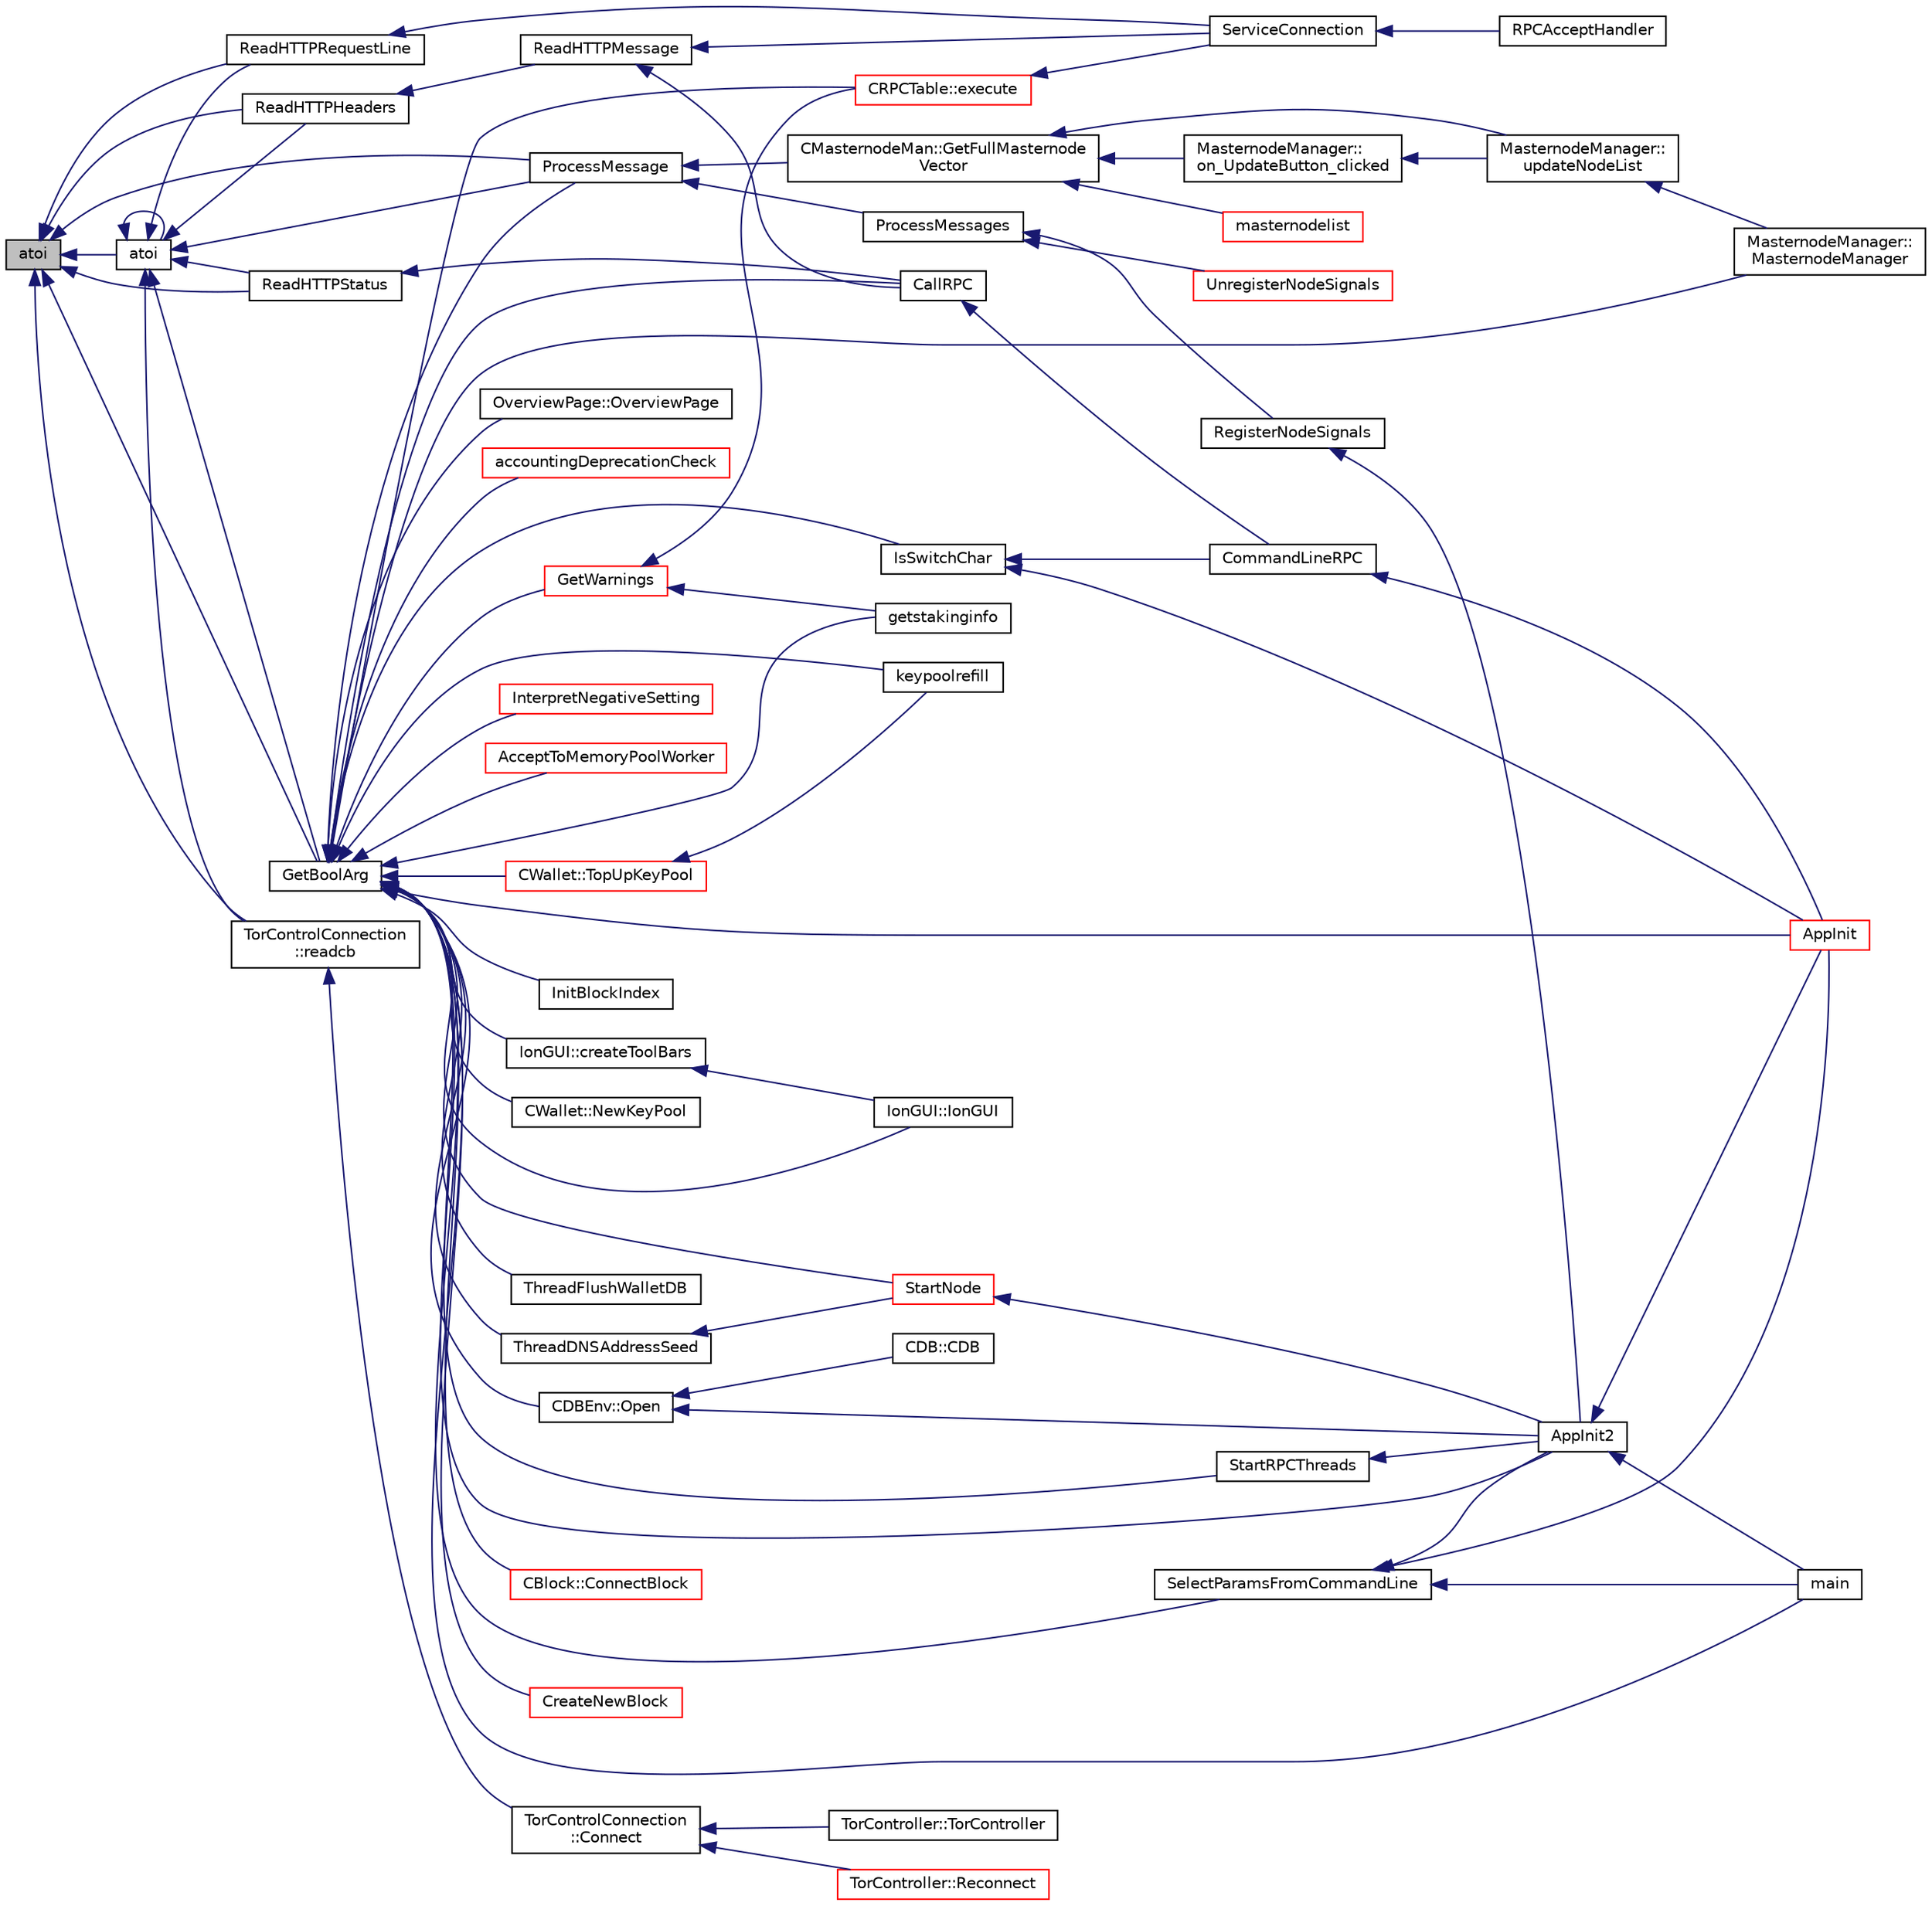 digraph "atoi"
{
  edge [fontname="Helvetica",fontsize="10",labelfontname="Helvetica",labelfontsize="10"];
  node [fontname="Helvetica",fontsize="10",shape=record];
  rankdir="LR";
  Node49 [label="atoi",height=0.2,width=0.4,color="black", fillcolor="grey75", style="filled", fontcolor="black"];
  Node49 -> Node50 [dir="back",color="midnightblue",fontsize="10",style="solid",fontname="Helvetica"];
  Node50 [label="ProcessMessage",height=0.2,width=0.4,color="black", fillcolor="white", style="filled",URL="$df/d0a/main_8cpp.html#a8ba92b1a4bce3c835e887a9073d17d8e"];
  Node50 -> Node51 [dir="back",color="midnightblue",fontsize="10",style="solid",fontname="Helvetica"];
  Node51 [label="ProcessMessages",height=0.2,width=0.4,color="black", fillcolor="white", style="filled",URL="$d4/dbf/main_8h.html#a196f9318f02448b85b28d612698934fd"];
  Node51 -> Node52 [dir="back",color="midnightblue",fontsize="10",style="solid",fontname="Helvetica"];
  Node52 [label="RegisterNodeSignals",height=0.2,width=0.4,color="black", fillcolor="white", style="filled",URL="$d4/dbf/main_8h.html#ab02615ff65f91d69f8d786ec900baa8a",tooltip="Register with a network node to receive its signals. "];
  Node52 -> Node53 [dir="back",color="midnightblue",fontsize="10",style="solid",fontname="Helvetica"];
  Node53 [label="AppInit2",height=0.2,width=0.4,color="black", fillcolor="white", style="filled",URL="$d8/dc0/init_8h.html#a1a4c1bfbf6ba1db77e988b89b9cadfd3",tooltip="Initialize ion. "];
  Node53 -> Node54 [dir="back",color="midnightblue",fontsize="10",style="solid",fontname="Helvetica"];
  Node54 [label="AppInit",height=0.2,width=0.4,color="red", fillcolor="white", style="filled",URL="$d4/d35/iond_8cpp.html#ac59316b767e6984e1285f0531275286b"];
  Node53 -> Node56 [dir="back",color="midnightblue",fontsize="10",style="solid",fontname="Helvetica"];
  Node56 [label="main",height=0.2,width=0.4,color="black", fillcolor="white", style="filled",URL="$d5/d2d/ion_8cpp.html#a0ddf1224851353fc92bfbff6f499fa97"];
  Node51 -> Node57 [dir="back",color="midnightblue",fontsize="10",style="solid",fontname="Helvetica"];
  Node57 [label="UnregisterNodeSignals",height=0.2,width=0.4,color="red", fillcolor="white", style="filled",URL="$d4/dbf/main_8h.html#a3ef0cc6e9d9d6435ee2a5569244d6ebd",tooltip="Unregister a network node. "];
  Node50 -> Node59 [dir="back",color="midnightblue",fontsize="10",style="solid",fontname="Helvetica"];
  Node59 [label="CMasternodeMan::GetFullMasternode\lVector",height=0.2,width=0.4,color="black", fillcolor="white", style="filled",URL="$dc/d6b/class_c_masternode_man.html#ab39e213a7601e1bef2eba1d5d63206f5"];
  Node59 -> Node60 [dir="back",color="midnightblue",fontsize="10",style="solid",fontname="Helvetica"];
  Node60 [label="MasternodeManager::\lupdateNodeList",height=0.2,width=0.4,color="black", fillcolor="white", style="filled",URL="$d9/d70/class_masternode_manager.html#a5485a8bd6ccf673027165cc1207dfae9"];
  Node60 -> Node61 [dir="back",color="midnightblue",fontsize="10",style="solid",fontname="Helvetica"];
  Node61 [label="MasternodeManager::\lMasternodeManager",height=0.2,width=0.4,color="black", fillcolor="white", style="filled",URL="$d9/d70/class_masternode_manager.html#ad18cb99065e056e6b791e2356de826bf"];
  Node59 -> Node62 [dir="back",color="midnightblue",fontsize="10",style="solid",fontname="Helvetica"];
  Node62 [label="MasternodeManager::\lon_UpdateButton_clicked",height=0.2,width=0.4,color="black", fillcolor="white", style="filled",URL="$d9/d70/class_masternode_manager.html#ae8d07b4d869e3eb09fe1be445eff0430"];
  Node62 -> Node60 [dir="back",color="midnightblue",fontsize="10",style="solid",fontname="Helvetica"];
  Node59 -> Node63 [dir="back",color="midnightblue",fontsize="10",style="solid",fontname="Helvetica"];
  Node63 [label="masternodelist",height=0.2,width=0.4,color="red", fillcolor="white", style="filled",URL="$d5/d6b/rpcstashedsend_8cpp.html#a3a7ed7e37f21eb2912afc6e776f7236c"];
  Node49 -> Node65 [dir="back",color="midnightblue",fontsize="10",style="solid",fontname="Helvetica"];
  Node65 [label="ReadHTTPRequestLine",height=0.2,width=0.4,color="black", fillcolor="white", style="filled",URL="$d2/d30/rpcprotocol_8cpp.html#add578b3fb095706a7a78d265fa97d8d0"];
  Node65 -> Node66 [dir="back",color="midnightblue",fontsize="10",style="solid",fontname="Helvetica"];
  Node66 [label="ServiceConnection",height=0.2,width=0.4,color="black", fillcolor="white", style="filled",URL="$d6/d76/rpcserver_8cpp.html#adda5af922ba2f27c9f6219394d3c4f4c"];
  Node66 -> Node67 [dir="back",color="midnightblue",fontsize="10",style="solid",fontname="Helvetica"];
  Node67 [label="RPCAcceptHandler",height=0.2,width=0.4,color="black", fillcolor="white", style="filled",URL="$d6/d76/rpcserver_8cpp.html#a1e6c8e04570f3b8f8a9fc49c2550f18c",tooltip="Accept and handle incoming connection. "];
  Node49 -> Node68 [dir="back",color="midnightblue",fontsize="10",style="solid",fontname="Helvetica"];
  Node68 [label="ReadHTTPStatus",height=0.2,width=0.4,color="black", fillcolor="white", style="filled",URL="$d8/dc5/rpcprotocol_8h.html#af615c564cc7794d255e5adfacade4066"];
  Node68 -> Node69 [dir="back",color="midnightblue",fontsize="10",style="solid",fontname="Helvetica"];
  Node69 [label="CallRPC",height=0.2,width=0.4,color="black", fillcolor="white", style="filled",URL="$dd/d9e/rpcclient_8cpp.html#ae0b4394f271db49671cf894dbe94c484"];
  Node69 -> Node70 [dir="back",color="midnightblue",fontsize="10",style="solid",fontname="Helvetica"];
  Node70 [label="CommandLineRPC",height=0.2,width=0.4,color="black", fillcolor="white", style="filled",URL="$d6/d59/rpcclient_8h.html#a4ee23259648a971c9c05aeff8b545a6d"];
  Node70 -> Node54 [dir="back",color="midnightblue",fontsize="10",style="solid",fontname="Helvetica"];
  Node49 -> Node71 [dir="back",color="midnightblue",fontsize="10",style="solid",fontname="Helvetica"];
  Node71 [label="ReadHTTPHeaders",height=0.2,width=0.4,color="black", fillcolor="white", style="filled",URL="$d2/d30/rpcprotocol_8cpp.html#adfa1ef30dd1e00dcbecff15e1161e369"];
  Node71 -> Node72 [dir="back",color="midnightblue",fontsize="10",style="solid",fontname="Helvetica"];
  Node72 [label="ReadHTTPMessage",height=0.2,width=0.4,color="black", fillcolor="white", style="filled",URL="$d2/d30/rpcprotocol_8cpp.html#a04ef20cccddfd1505806982c3c232325"];
  Node72 -> Node69 [dir="back",color="midnightblue",fontsize="10",style="solid",fontname="Helvetica"];
  Node72 -> Node66 [dir="back",color="midnightblue",fontsize="10",style="solid",fontname="Helvetica"];
  Node49 -> Node73 [dir="back",color="midnightblue",fontsize="10",style="solid",fontname="Helvetica"];
  Node73 [label="atoi",height=0.2,width=0.4,color="black", fillcolor="white", style="filled",URL="$d8/db2/utilstrencodings_8h.html#aa5ce96ec36f4413f820cec9c1831c070"];
  Node73 -> Node50 [dir="back",color="midnightblue",fontsize="10",style="solid",fontname="Helvetica"];
  Node73 -> Node65 [dir="back",color="midnightblue",fontsize="10",style="solid",fontname="Helvetica"];
  Node73 -> Node68 [dir="back",color="midnightblue",fontsize="10",style="solid",fontname="Helvetica"];
  Node73 -> Node71 [dir="back",color="midnightblue",fontsize="10",style="solid",fontname="Helvetica"];
  Node73 -> Node73 [dir="back",color="midnightblue",fontsize="10",style="solid",fontname="Helvetica"];
  Node73 -> Node74 [dir="back",color="midnightblue",fontsize="10",style="solid",fontname="Helvetica"];
  Node74 [label="TorControlConnection\l::readcb",height=0.2,width=0.4,color="black", fillcolor="white", style="filled",URL="$df/dc6/class_tor_control_connection.html#a7d7e2393f19cb41c32223def3df769ea",tooltip="Libevent handlers: internal. "];
  Node74 -> Node75 [dir="back",color="midnightblue",fontsize="10",style="solid",fontname="Helvetica"];
  Node75 [label="TorControlConnection\l::Connect",height=0.2,width=0.4,color="black", fillcolor="white", style="filled",URL="$df/dc6/class_tor_control_connection.html#a36b6359caf9a304efe310b9b7141a939",tooltip="Connect to a Tor control port. "];
  Node75 -> Node76 [dir="back",color="midnightblue",fontsize="10",style="solid",fontname="Helvetica"];
  Node76 [label="TorController::TorController",height=0.2,width=0.4,color="black", fillcolor="white", style="filled",URL="$da/dd9/class_tor_controller.html#ab38d90df15a9e3f2c6e1f4f24073a64e"];
  Node75 -> Node77 [dir="back",color="midnightblue",fontsize="10",style="solid",fontname="Helvetica"];
  Node77 [label="TorController::Reconnect",height=0.2,width=0.4,color="red", fillcolor="white", style="filled",URL="$da/dd9/class_tor_controller.html#ae5d4304836fce79574ec540c5ada8269",tooltip="Reconnect, after getting disconnected. "];
  Node73 -> Node79 [dir="back",color="midnightblue",fontsize="10",style="solid",fontname="Helvetica"];
  Node79 [label="GetBoolArg",height=0.2,width=0.4,color="black", fillcolor="white", style="filled",URL="$d8/d3c/util_8h.html#a64d956f1dda7f9a80ab5d594532b906d",tooltip="Return boolean argument or default value. "];
  Node79 -> Node80 [dir="back",color="midnightblue",fontsize="10",style="solid",fontname="Helvetica"];
  Node80 [label="SelectParamsFromCommandLine",height=0.2,width=0.4,color="black", fillcolor="white", style="filled",URL="$d7/ddb/chainparams_8h.html#a8b1e95814ad8f7fbcd9dead5cae3783d",tooltip="Looks for -regtest or -testnet and then calls SelectParams as appropriate. "];
  Node80 -> Node53 [dir="back",color="midnightblue",fontsize="10",style="solid",fontname="Helvetica"];
  Node80 -> Node54 [dir="back",color="midnightblue",fontsize="10",style="solid",fontname="Helvetica"];
  Node80 -> Node56 [dir="back",color="midnightblue",fontsize="10",style="solid",fontname="Helvetica"];
  Node79 -> Node81 [dir="back",color="midnightblue",fontsize="10",style="solid",fontname="Helvetica"];
  Node81 [label="CDBEnv::Open",height=0.2,width=0.4,color="black", fillcolor="white", style="filled",URL="$d5/dd2/class_c_d_b_env.html#a1a81be1585305e5cedd2bccd6c7570c3"];
  Node81 -> Node82 [dir="back",color="midnightblue",fontsize="10",style="solid",fontname="Helvetica"];
  Node82 [label="CDB::CDB",height=0.2,width=0.4,color="black", fillcolor="white", style="filled",URL="$d1/d2e/class_c_d_b.html#aa5f2317ab28c6424bfebdaa969aa2b2c"];
  Node81 -> Node53 [dir="back",color="midnightblue",fontsize="10",style="solid",fontname="Helvetica"];
  Node79 -> Node53 [dir="back",color="midnightblue",fontsize="10",style="solid",fontname="Helvetica"];
  Node79 -> Node54 [dir="back",color="midnightblue",fontsize="10",style="solid",fontname="Helvetica"];
  Node79 -> Node83 [dir="back",color="midnightblue",fontsize="10",style="solid",fontname="Helvetica"];
  Node83 [label="CBlock::ConnectBlock",height=0.2,width=0.4,color="red", fillcolor="white", style="filled",URL="$d3/d51/class_c_block.html#a1ae149d97c7b7eadf48f5cea934b6217"];
  Node79 -> Node89 [dir="back",color="midnightblue",fontsize="10",style="solid",fontname="Helvetica"];
  Node89 [label="GetWarnings",height=0.2,width=0.4,color="red", fillcolor="white", style="filled",URL="$df/d0a/main_8cpp.html#a70b1d1b79f1c760e65c960713b87b732"];
  Node89 -> Node95 [dir="back",color="midnightblue",fontsize="10",style="solid",fontname="Helvetica"];
  Node95 [label="getstakinginfo",height=0.2,width=0.4,color="black", fillcolor="white", style="filled",URL="$d4/ddd/rpcmining_8cpp.html#aedf628177ea04e0077d9d530963d40d6"];
  Node89 -> Node97 [dir="back",color="midnightblue",fontsize="10",style="solid",fontname="Helvetica"];
  Node97 [label="CRPCTable::execute",height=0.2,width=0.4,color="red", fillcolor="white", style="filled",URL="$d2/d6c/class_c_r_p_c_table.html#a18a39759205e739d86a35a1c92243760",tooltip="Execute a method. "];
  Node97 -> Node66 [dir="back",color="midnightblue",fontsize="10",style="solid",fontname="Helvetica"];
  Node79 -> Node50 [dir="back",color="midnightblue",fontsize="10",style="solid",fontname="Helvetica"];
  Node79 -> Node101 [dir="back",color="midnightblue",fontsize="10",style="solid",fontname="Helvetica"];
  Node101 [label="CreateNewBlock",height=0.2,width=0.4,color="red", fillcolor="white", style="filled",URL="$de/d13/miner_8h.html#aca0de7d757e027c2b08bd101c68c1549"];
  Node79 -> Node107 [dir="back",color="midnightblue",fontsize="10",style="solid",fontname="Helvetica"];
  Node107 [label="ThreadDNSAddressSeed",height=0.2,width=0.4,color="black", fillcolor="white", style="filled",URL="$dd/d84/net_8cpp.html#ab2d8883b5524ec7b80d3b9535e73a3ed"];
  Node107 -> Node108 [dir="back",color="midnightblue",fontsize="10",style="solid",fontname="Helvetica"];
  Node108 [label="StartNode",height=0.2,width=0.4,color="red", fillcolor="white", style="filled",URL="$d7/d97/net_8h.html#a9396d8054e8f74959e9391871aaddde0"];
  Node108 -> Node53 [dir="back",color="midnightblue",fontsize="10",style="solid",fontname="Helvetica"];
  Node79 -> Node108 [dir="back",color="midnightblue",fontsize="10",style="solid",fontname="Helvetica"];
  Node79 -> Node56 [dir="back",color="midnightblue",fontsize="10",style="solid",fontname="Helvetica"];
  Node79 -> Node113 [dir="back",color="midnightblue",fontsize="10",style="solid",fontname="Helvetica"];
  Node113 [label="IonGUI::IonGUI",height=0.2,width=0.4,color="black", fillcolor="white", style="filled",URL="$dc/d0b/class_ion_g_u_i.html#ad0e22e4901b039bcc987ef0328c8c5d4"];
  Node79 -> Node114 [dir="back",color="midnightblue",fontsize="10",style="solid",fontname="Helvetica"];
  Node114 [label="IonGUI::createToolBars",height=0.2,width=0.4,color="black", fillcolor="white", style="filled",URL="$dc/d0b/class_ion_g_u_i.html#ac0c19a21a81abd9b6cc15ca0c9bab099",tooltip="Create the toolbars. "];
  Node114 -> Node113 [dir="back",color="midnightblue",fontsize="10",style="solid",fontname="Helvetica"];
  Node79 -> Node61 [dir="back",color="midnightblue",fontsize="10",style="solid",fontname="Helvetica"];
  Node79 -> Node115 [dir="back",color="midnightblue",fontsize="10",style="solid",fontname="Helvetica"];
  Node115 [label="OverviewPage::OverviewPage",height=0.2,width=0.4,color="black", fillcolor="white", style="filled",URL="$d1/d91/class_overview_page.html#a18c1a29cab6b745b25e701b20f234932"];
  Node79 -> Node69 [dir="back",color="midnightblue",fontsize="10",style="solid",fontname="Helvetica"];
  Node79 -> Node95 [dir="back",color="midnightblue",fontsize="10",style="solid",fontname="Helvetica"];
  Node79 -> Node116 [dir="back",color="midnightblue",fontsize="10",style="solid",fontname="Helvetica"];
  Node116 [label="StartRPCThreads",height=0.2,width=0.4,color="black", fillcolor="white", style="filled",URL="$d3/da2/rpcserver_8h.html#af4d692a884c24c4abe2fc3f2b165542d"];
  Node116 -> Node53 [dir="back",color="midnightblue",fontsize="10",style="solid",fontname="Helvetica"];
  Node79 -> Node97 [dir="back",color="midnightblue",fontsize="10",style="solid",fontname="Helvetica"];
  Node79 -> Node117 [dir="back",color="midnightblue",fontsize="10",style="solid",fontname="Helvetica"];
  Node117 [label="accountingDeprecationCheck",height=0.2,width=0.4,color="red", fillcolor="white", style="filled",URL="$df/d1d/rpcwallet_8cpp.html#a03fd7dceeeaa2bb23b83dba46673ff9a"];
  Node79 -> Node123 [dir="back",color="midnightblue",fontsize="10",style="solid",fontname="Helvetica"];
  Node123 [label="keypoolrefill",height=0.2,width=0.4,color="black", fillcolor="white", style="filled",URL="$df/d1d/rpcwallet_8cpp.html#afe8615fcf2c8e5319166c2fa8c638e08"];
  Node79 -> Node124 [dir="back",color="midnightblue",fontsize="10",style="solid",fontname="Helvetica"];
  Node124 [label="IsSwitchChar",height=0.2,width=0.4,color="black", fillcolor="white", style="filled",URL="$d8/d3c/util_8h.html#ac0165e18ce3be89a2e0731e27d54b478"];
  Node124 -> Node54 [dir="back",color="midnightblue",fontsize="10",style="solid",fontname="Helvetica"];
  Node124 -> Node70 [dir="back",color="midnightblue",fontsize="10",style="solid",fontname="Helvetica"];
  Node79 -> Node125 [dir="back",color="midnightblue",fontsize="10",style="solid",fontname="Helvetica"];
  Node125 [label="InterpretNegativeSetting",height=0.2,width=0.4,color="red", fillcolor="white", style="filled",URL="$df/d2d/util_8cpp.html#a180e2c0e2b959b9455066178901440c0"];
  Node79 -> Node128 [dir="back",color="midnightblue",fontsize="10",style="solid",fontname="Helvetica"];
  Node128 [label="AcceptToMemoryPoolWorker",height=0.2,width=0.4,color="red", fillcolor="white", style="filled",URL="$dd/d7d/validation_8cpp.html#a274b0623037c72315662a07ecf760176"];
  Node79 -> Node139 [dir="back",color="midnightblue",fontsize="10",style="solid",fontname="Helvetica"];
  Node139 [label="InitBlockIndex",height=0.2,width=0.4,color="black", fillcolor="white", style="filled",URL="$db/d38/validation_8h.html#aaf2e19311fff6b9cd421a9a9d59f7ff1",tooltip="Initialize a new block tree database + block data on disk. "];
  Node79 -> Node140 [dir="back",color="midnightblue",fontsize="10",style="solid",fontname="Helvetica"];
  Node140 [label="CWallet::NewKeyPool",height=0.2,width=0.4,color="black", fillcolor="white", style="filled",URL="$d2/de5/class_c_wallet.html#a7353ba1e79fc4167fbfbe79b41698fa7"];
  Node79 -> Node141 [dir="back",color="midnightblue",fontsize="10",style="solid",fontname="Helvetica"];
  Node141 [label="CWallet::TopUpKeyPool",height=0.2,width=0.4,color="red", fillcolor="white", style="filled",URL="$d2/de5/class_c_wallet.html#aeeeca131336b2ec20cede9a2fccc203a"];
  Node141 -> Node123 [dir="back",color="midnightblue",fontsize="10",style="solid",fontname="Helvetica"];
  Node79 -> Node145 [dir="back",color="midnightblue",fontsize="10",style="solid",fontname="Helvetica"];
  Node145 [label="ThreadFlushWalletDB",height=0.2,width=0.4,color="black", fillcolor="white", style="filled",URL="$dc/d75/walletdb_8cpp.html#a571e13707ba159c7c047875764ae5e2b"];
  Node49 -> Node74 [dir="back",color="midnightblue",fontsize="10",style="solid",fontname="Helvetica"];
  Node49 -> Node79 [dir="back",color="midnightblue",fontsize="10",style="solid",fontname="Helvetica"];
}
